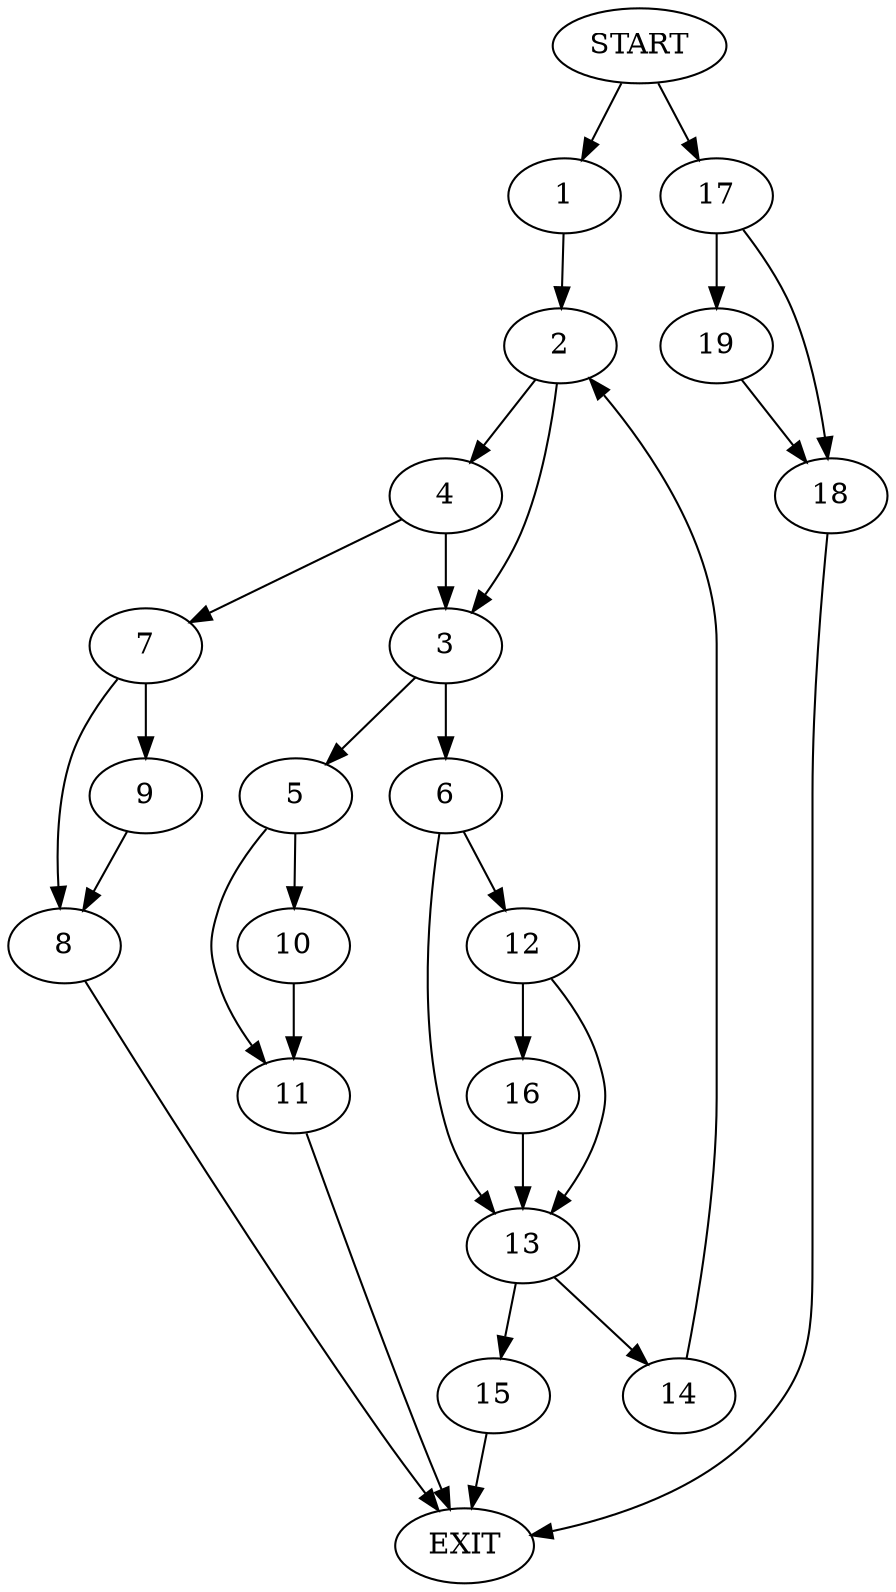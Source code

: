 digraph {
0 [label="START"]
20 [label="EXIT"]
0 -> 1
1 -> 2
2 -> 3
2 -> 4
3 -> 5
3 -> 6
4 -> 3
4 -> 7
7 -> 8
7 -> 9
8 -> 20
9 -> 8
5 -> 10
5 -> 11
6 -> 12
6 -> 13
11 -> 20
10 -> 11
13 -> 14
13 -> 15
12 -> 16
12 -> 13
16 -> 13
15 -> 20
14 -> 2
0 -> 17
17 -> 18
17 -> 19
19 -> 18
18 -> 20
}
